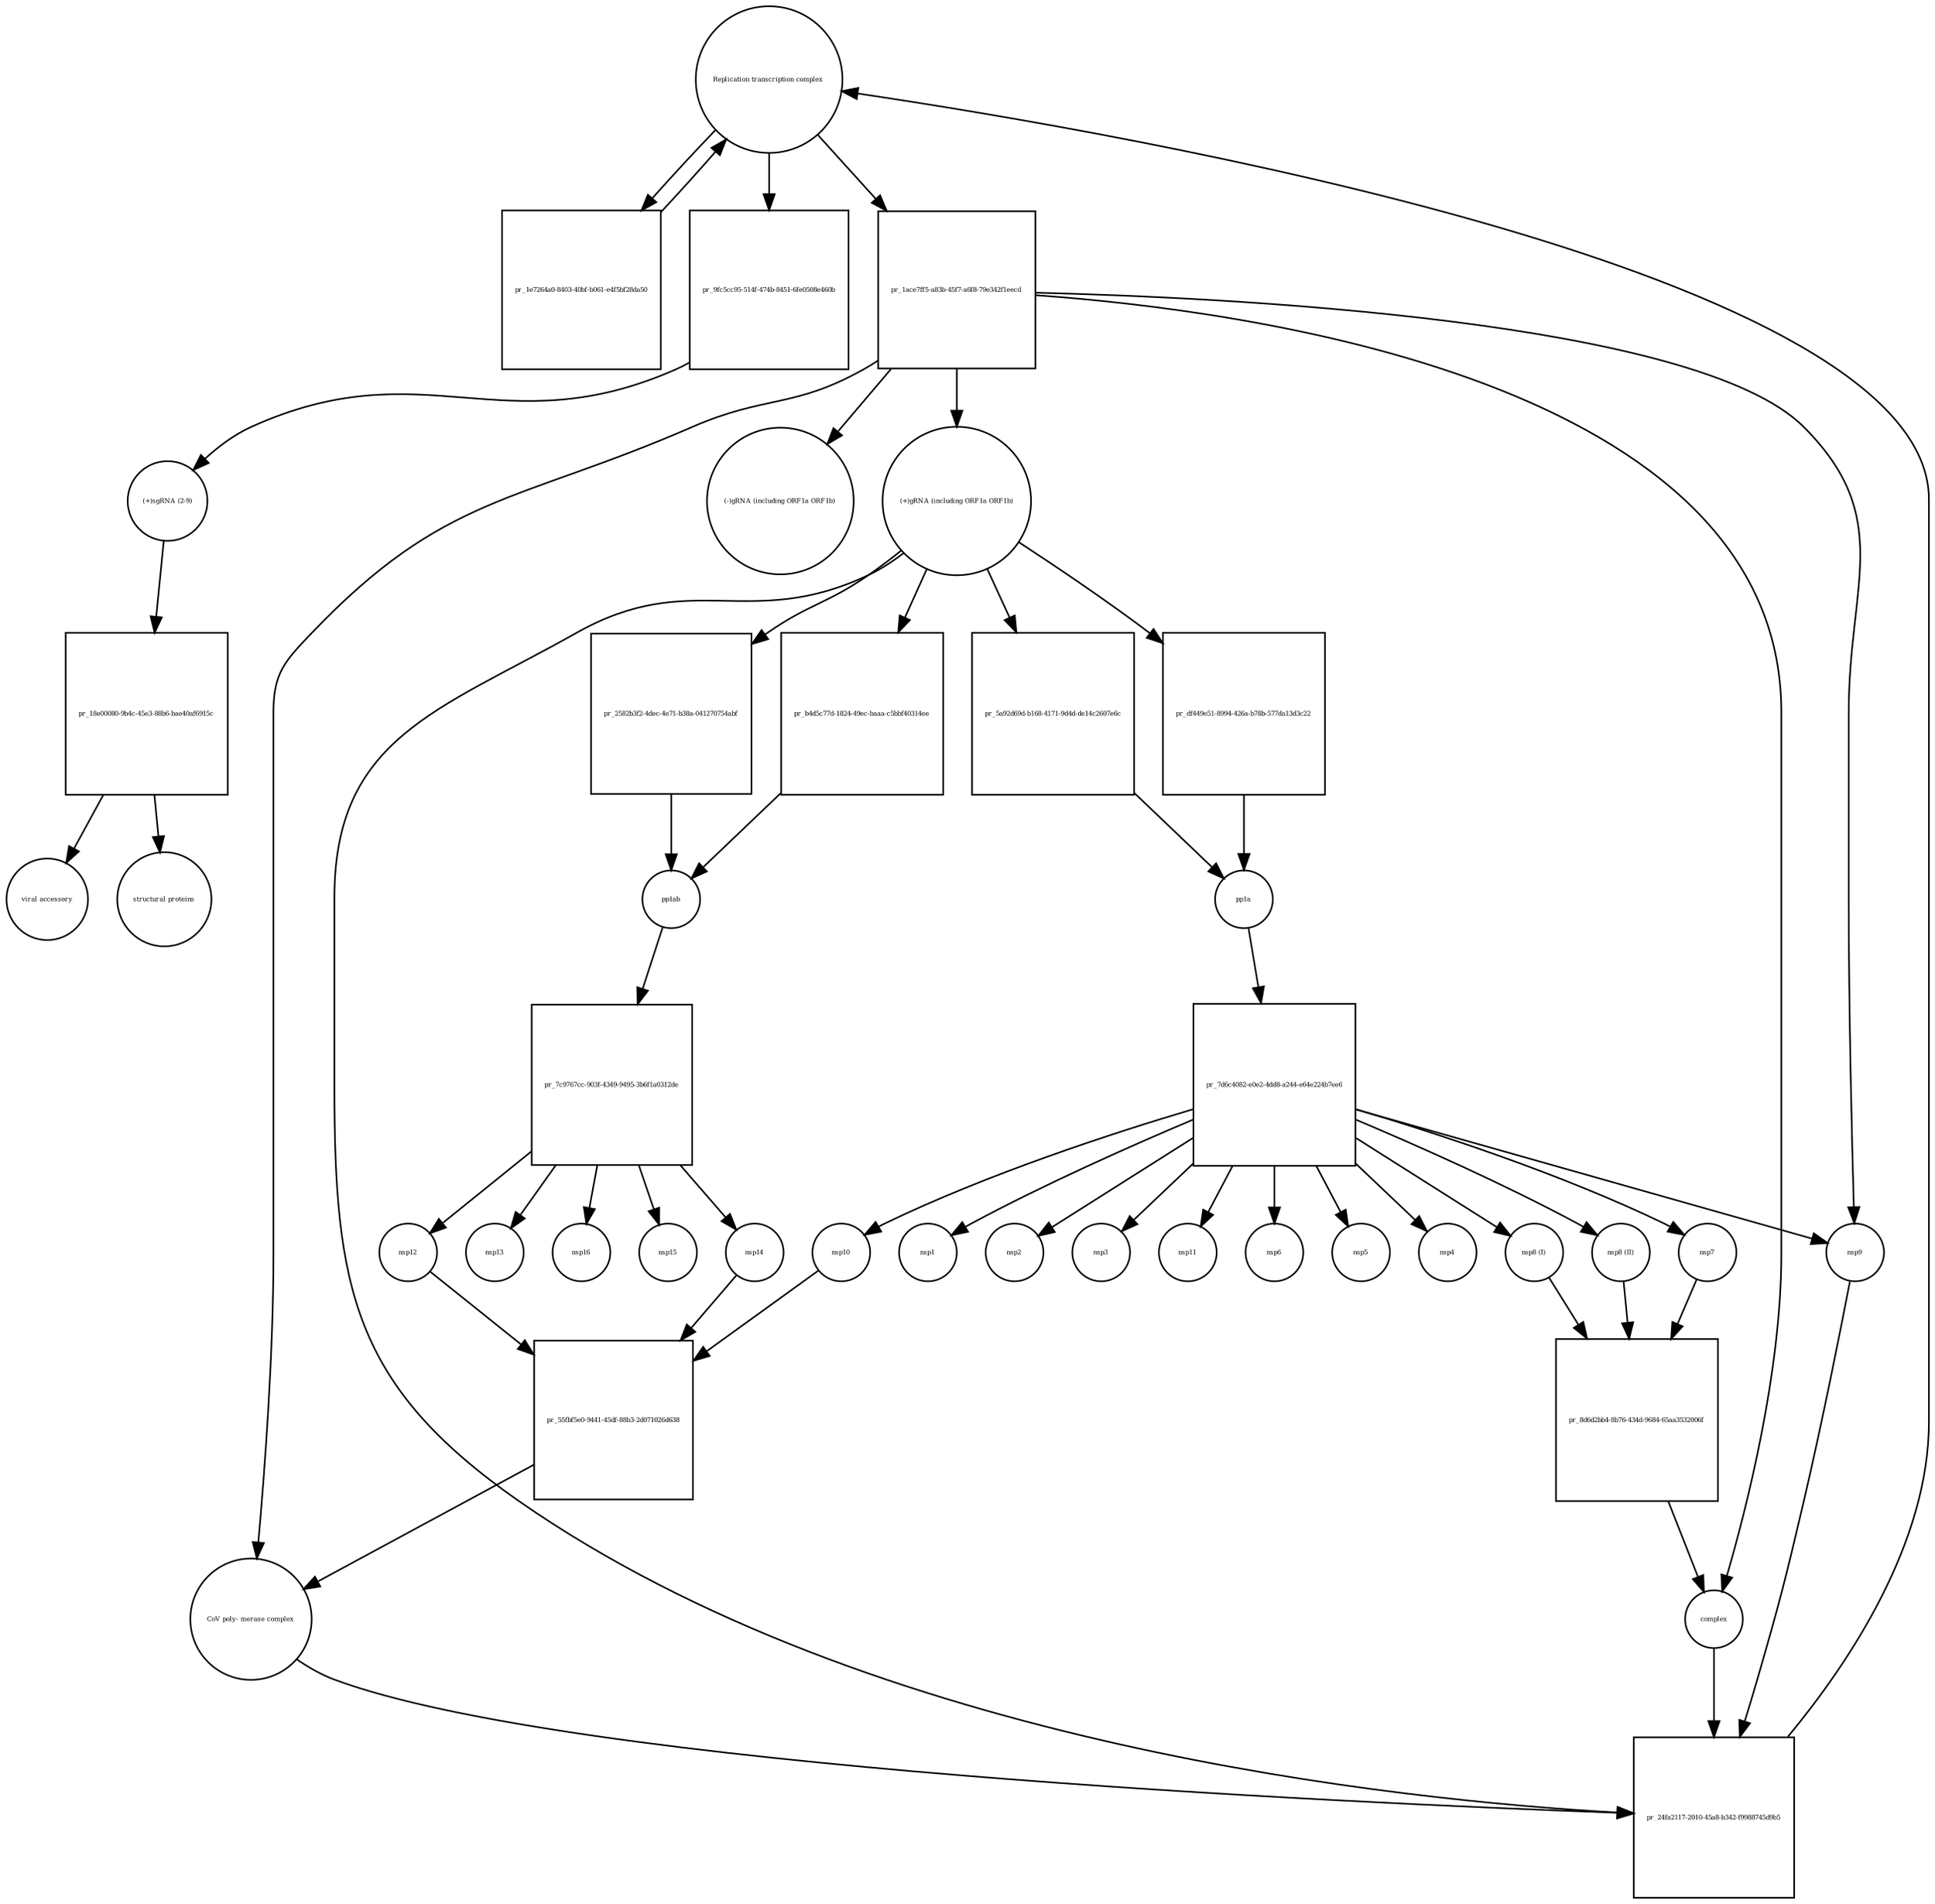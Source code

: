 strict digraph  {
"Replication transcription complex " [annotation="", bipartite=0, cls=complex, fontsize=4, label="Replication transcription complex ", shape=circle];
"pr_1e7264a0-8403-40bf-b061-e4f5bf28da50" [annotation="", bipartite=1, cls=process, fontsize=4, label="pr_1e7264a0-8403-40bf-b061-e4f5bf28da50", shape=square];
"pr_b4d5c77d-1824-49ec-baaa-c5bbf40314ee" [annotation="", bipartite=1, cls=process, fontsize=4, label="pr_b4d5c77d-1824-49ec-baaa-c5bbf40314ee", shape=square];
pp1ab [annotation="", bipartite=0, cls=macromolecule, fontsize=4, label=pp1ab, shape=circle];
"(+)gRNA (including ORF1a ORF1b)" [annotation="", bipartite=0, cls="nucleic acid feature", fontsize=4, label="(+)gRNA (including ORF1a ORF1b)", shape=circle];
"pr_5a92d69d-b168-4171-9d4d-de14c2607e6c" [annotation="", bipartite=1, cls=process, fontsize=4, label="pr_5a92d69d-b168-4171-9d4d-de14c2607e6c", shape=square];
pp1a [annotation="", bipartite=0, cls=macromolecule, fontsize=4, label=pp1a, shape=circle];
"nsp8 (I)" [annotation="", bipartite=0, cls=macromolecule, fontsize=4, label="nsp8 (I)", shape=circle];
"pr_8d6d2bb4-8b76-434d-9684-65aa3532006f" [annotation="", bipartite=1, cls=process, fontsize=4, label="pr_8d6d2bb4-8b76-434d-9684-65aa3532006f", shape=square];
complex [annotation="", bipartite=0, cls=complex, fontsize=4, label=complex, shape=circle];
"nsp8 (II)" [annotation="", bipartite=0, cls=macromolecule, fontsize=4, label="nsp8 (II)", shape=circle];
nsp7 [annotation="", bipartite=0, cls=macromolecule, fontsize=4, label=nsp7, shape=circle];
"CoV poly- merase complex" [annotation="", bipartite=0, cls=complex, fontsize=4, label="CoV poly- merase complex", shape=circle];
"pr_24fa2117-2010-45a8-b342-f9988745d9b5" [annotation="", bipartite=1, cls=process, fontsize=4, label="pr_24fa2117-2010-45a8-b342-f9988745d9b5", shape=square];
nsp9 [annotation="", bipartite=0, cls=macromolecule, fontsize=4, label=nsp9, shape=circle];
"pr_9fc5cc95-514f-474b-8451-6fe0508e460b" [annotation="", bipartite=1, cls=process, fontsize=4, label="pr_9fc5cc95-514f-474b-8451-6fe0508e460b", shape=square];
"(+)sgRNA (2-9)" [annotation="", bipartite=0, cls="nucleic acid feature", fontsize=4, label="(+)sgRNA (2-9)", shape=circle];
"pr_18e00080-9b4c-45e3-88b6-bae40af6915c" [annotation="", bipartite=1, cls=process, fontsize=4, label="pr_18e00080-9b4c-45e3-88b6-bae40af6915c", shape=square];
"viral accessory" [annotation="", bipartite=0, cls=macromolecule, fontsize=4, label="viral accessory", shape=circle];
"structural proteins" [annotation="", bipartite=0, cls=macromolecule, fontsize=4, label="structural proteins", shape=circle];
"pr_7c9767cc-903f-4349-9495-3b6f1a0312de" [annotation="", bipartite=1, cls="omitted process", fontsize=4, label="pr_7c9767cc-903f-4349-9495-3b6f1a0312de", shape=square];
nsp12 [annotation="", bipartite=0, cls=macromolecule, fontsize=4, label=nsp12, shape=circle];
nsp14 [annotation="", bipartite=0, cls=macromolecule, fontsize=4, label=nsp14, shape=circle];
nsp13 [annotation="", bipartite=0, cls=macromolecule, fontsize=4, label=nsp13, shape=circle];
nsp16 [annotation="", bipartite=0, cls=macromolecule, fontsize=4, label=nsp16, shape=circle];
nsp15 [annotation="", bipartite=0, cls=macromolecule, fontsize=4, label=nsp15, shape=circle];
"pr_1ace7ff5-a83b-45f7-a6f8-79e342f1eecd" [annotation="", bipartite=1, cls=process, fontsize=4, label="pr_1ace7ff5-a83b-45f7-a6f8-79e342f1eecd", shape=square];
"(-)gRNA (including ORF1a ORF1b)" [annotation="", bipartite=0, cls="nucleic acid feature", fontsize=4, label="(-)gRNA (including ORF1a ORF1b)", shape=circle];
"pr_7d6c4082-e0e2-4dd8-a244-e64e224b7ee6" [annotation="", bipartite=1, cls="omitted process", fontsize=4, label="pr_7d6c4082-e0e2-4dd8-a244-e64e224b7ee6", shape=square];
nsp1 [annotation="", bipartite=0, cls=macromolecule, fontsize=4, label=nsp1, shape=circle];
nsp2 [annotation="", bipartite=0, cls=macromolecule, fontsize=4, label=nsp2, shape=circle];
nsp3 [annotation="", bipartite=0, cls=macromolecule, fontsize=4, label=nsp3, shape=circle];
nsp11 [annotation="", bipartite=0, cls=macromolecule, fontsize=4, label=nsp11, shape=circle];
nsp6 [annotation="", bipartite=0, cls=macromolecule, fontsize=4, label=nsp6, shape=circle];
nsp5 [annotation="", bipartite=0, cls=macromolecule, fontsize=4, label=nsp5, shape=circle];
nsp4 [annotation="", bipartite=0, cls=macromolecule, fontsize=4, label=nsp4, shape=circle];
nsp10 [annotation="", bipartite=0, cls=macromolecule, fontsize=4, label=nsp10, shape=circle];
"pr_df449e51-8994-426a-b78b-577da13d3c22" [annotation="", bipartite=1, cls=process, fontsize=4, label="pr_df449e51-8994-426a-b78b-577da13d3c22", shape=square];
"pr_2582b3f2-4dec-4e71-b38a-041270754abf" [annotation="", bipartite=1, cls=process, fontsize=4, label="pr_2582b3f2-4dec-4e71-b38a-041270754abf", shape=square];
"pr_55fbf5e0-9441-45df-88b3-2d071026d638" [annotation="", bipartite=1, cls=process, fontsize=4, label="pr_55fbf5e0-9441-45df-88b3-2d071026d638", shape=square];
"Replication transcription complex " -> "pr_1e7264a0-8403-40bf-b061-e4f5bf28da50"  [annotation="", interaction_type=consumption];
"Replication transcription complex " -> "pr_9fc5cc95-514f-474b-8451-6fe0508e460b"  [annotation="", interaction_type="necessary stimulation"];
"Replication transcription complex " -> "pr_1ace7ff5-a83b-45f7-a6f8-79e342f1eecd"  [annotation="", interaction_type=consumption];
"pr_1e7264a0-8403-40bf-b061-e4f5bf28da50" -> "Replication transcription complex "  [annotation="", interaction_type=production];
"pr_b4d5c77d-1824-49ec-baaa-c5bbf40314ee" -> pp1ab  [annotation="", interaction_type=production];
pp1ab -> "pr_7c9767cc-903f-4349-9495-3b6f1a0312de"  [annotation="", interaction_type=consumption];
"(+)gRNA (including ORF1a ORF1b)" -> "pr_b4d5c77d-1824-49ec-baaa-c5bbf40314ee"  [annotation="", interaction_type="necessary stimulation"];
"(+)gRNA (including ORF1a ORF1b)" -> "pr_5a92d69d-b168-4171-9d4d-de14c2607e6c"  [annotation="", interaction_type="necessary stimulation"];
"(+)gRNA (including ORF1a ORF1b)" -> "pr_24fa2117-2010-45a8-b342-f9988745d9b5"  [annotation="", interaction_type=consumption];
"(+)gRNA (including ORF1a ORF1b)" -> "pr_df449e51-8994-426a-b78b-577da13d3c22"  [annotation="", interaction_type="necessary stimulation"];
"(+)gRNA (including ORF1a ORF1b)" -> "pr_2582b3f2-4dec-4e71-b38a-041270754abf"  [annotation="", interaction_type="necessary stimulation"];
"pr_5a92d69d-b168-4171-9d4d-de14c2607e6c" -> pp1a  [annotation="", interaction_type=production];
pp1a -> "pr_7d6c4082-e0e2-4dd8-a244-e64e224b7ee6"  [annotation="", interaction_type=consumption];
"nsp8 (I)" -> "pr_8d6d2bb4-8b76-434d-9684-65aa3532006f"  [annotation="", interaction_type=consumption];
"pr_8d6d2bb4-8b76-434d-9684-65aa3532006f" -> complex  [annotation="", interaction_type=production];
complex -> "pr_24fa2117-2010-45a8-b342-f9988745d9b5"  [annotation="", interaction_type=consumption];
"nsp8 (II)" -> "pr_8d6d2bb4-8b76-434d-9684-65aa3532006f"  [annotation="", interaction_type=consumption];
nsp7 -> "pr_8d6d2bb4-8b76-434d-9684-65aa3532006f"  [annotation="", interaction_type=consumption];
"CoV poly- merase complex" -> "pr_24fa2117-2010-45a8-b342-f9988745d9b5"  [annotation="", interaction_type=consumption];
"pr_24fa2117-2010-45a8-b342-f9988745d9b5" -> "Replication transcription complex "  [annotation="", interaction_type=production];
nsp9 -> "pr_24fa2117-2010-45a8-b342-f9988745d9b5"  [annotation="", interaction_type=consumption];
"pr_9fc5cc95-514f-474b-8451-6fe0508e460b" -> "(+)sgRNA (2-9)"  [annotation="", interaction_type=production];
"(+)sgRNA (2-9)" -> "pr_18e00080-9b4c-45e3-88b6-bae40af6915c"  [annotation="", interaction_type="necessary stimulation"];
"pr_18e00080-9b4c-45e3-88b6-bae40af6915c" -> "viral accessory"  [annotation="", interaction_type=production];
"pr_18e00080-9b4c-45e3-88b6-bae40af6915c" -> "structural proteins"  [annotation="", interaction_type=production];
"pr_7c9767cc-903f-4349-9495-3b6f1a0312de" -> nsp12  [annotation="", interaction_type=production];
"pr_7c9767cc-903f-4349-9495-3b6f1a0312de" -> nsp14  [annotation="", interaction_type=production];
"pr_7c9767cc-903f-4349-9495-3b6f1a0312de" -> nsp13  [annotation="", interaction_type=production];
"pr_7c9767cc-903f-4349-9495-3b6f1a0312de" -> nsp16  [annotation="", interaction_type=production];
"pr_7c9767cc-903f-4349-9495-3b6f1a0312de" -> nsp15  [annotation="", interaction_type=production];
nsp12 -> "pr_55fbf5e0-9441-45df-88b3-2d071026d638"  [annotation="", interaction_type=consumption];
nsp14 -> "pr_55fbf5e0-9441-45df-88b3-2d071026d638"  [annotation="", interaction_type=consumption];
"pr_1ace7ff5-a83b-45f7-a6f8-79e342f1eecd" -> "CoV poly- merase complex"  [annotation="", interaction_type=production];
"pr_1ace7ff5-a83b-45f7-a6f8-79e342f1eecd" -> complex  [annotation="", interaction_type=production];
"pr_1ace7ff5-a83b-45f7-a6f8-79e342f1eecd" -> nsp9  [annotation="", interaction_type=production];
"pr_1ace7ff5-a83b-45f7-a6f8-79e342f1eecd" -> "(+)gRNA (including ORF1a ORF1b)"  [annotation="", interaction_type=production];
"pr_1ace7ff5-a83b-45f7-a6f8-79e342f1eecd" -> "(-)gRNA (including ORF1a ORF1b)"  [annotation="", interaction_type=production];
"pr_7d6c4082-e0e2-4dd8-a244-e64e224b7ee6" -> "nsp8 (I)"  [annotation="", interaction_type=production];
"pr_7d6c4082-e0e2-4dd8-a244-e64e224b7ee6" -> "nsp8 (II)"  [annotation="", interaction_type=production];
"pr_7d6c4082-e0e2-4dd8-a244-e64e224b7ee6" -> nsp7  [annotation="", interaction_type=production];
"pr_7d6c4082-e0e2-4dd8-a244-e64e224b7ee6" -> nsp9  [annotation="", interaction_type=production];
"pr_7d6c4082-e0e2-4dd8-a244-e64e224b7ee6" -> nsp1  [annotation="", interaction_type=production];
"pr_7d6c4082-e0e2-4dd8-a244-e64e224b7ee6" -> nsp2  [annotation="", interaction_type=production];
"pr_7d6c4082-e0e2-4dd8-a244-e64e224b7ee6" -> nsp3  [annotation="", interaction_type=production];
"pr_7d6c4082-e0e2-4dd8-a244-e64e224b7ee6" -> nsp11  [annotation="", interaction_type=production];
"pr_7d6c4082-e0e2-4dd8-a244-e64e224b7ee6" -> nsp6  [annotation="", interaction_type=production];
"pr_7d6c4082-e0e2-4dd8-a244-e64e224b7ee6" -> nsp5  [annotation="", interaction_type=production];
"pr_7d6c4082-e0e2-4dd8-a244-e64e224b7ee6" -> nsp4  [annotation="", interaction_type=production];
"pr_7d6c4082-e0e2-4dd8-a244-e64e224b7ee6" -> nsp10  [annotation="", interaction_type=production];
nsp10 -> "pr_55fbf5e0-9441-45df-88b3-2d071026d638"  [annotation="", interaction_type=consumption];
"pr_df449e51-8994-426a-b78b-577da13d3c22" -> pp1a  [annotation="", interaction_type=production];
"pr_2582b3f2-4dec-4e71-b38a-041270754abf" -> pp1ab  [annotation="", interaction_type=production];
"pr_55fbf5e0-9441-45df-88b3-2d071026d638" -> "CoV poly- merase complex"  [annotation="", interaction_type=production];
}
